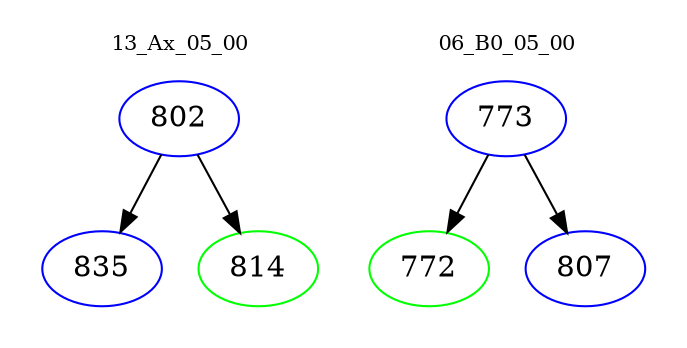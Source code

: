 digraph{
subgraph cluster_0 {
color = white
label = "13_Ax_05_00";
fontsize=10;
T0_802 [label="802", color="blue"]
T0_802 -> T0_835 [color="black"]
T0_835 [label="835", color="blue"]
T0_802 -> T0_814 [color="black"]
T0_814 [label="814", color="green"]
}
subgraph cluster_1 {
color = white
label = "06_B0_05_00";
fontsize=10;
T1_773 [label="773", color="blue"]
T1_773 -> T1_772 [color="black"]
T1_772 [label="772", color="green"]
T1_773 -> T1_807 [color="black"]
T1_807 [label="807", color="blue"]
}
}
